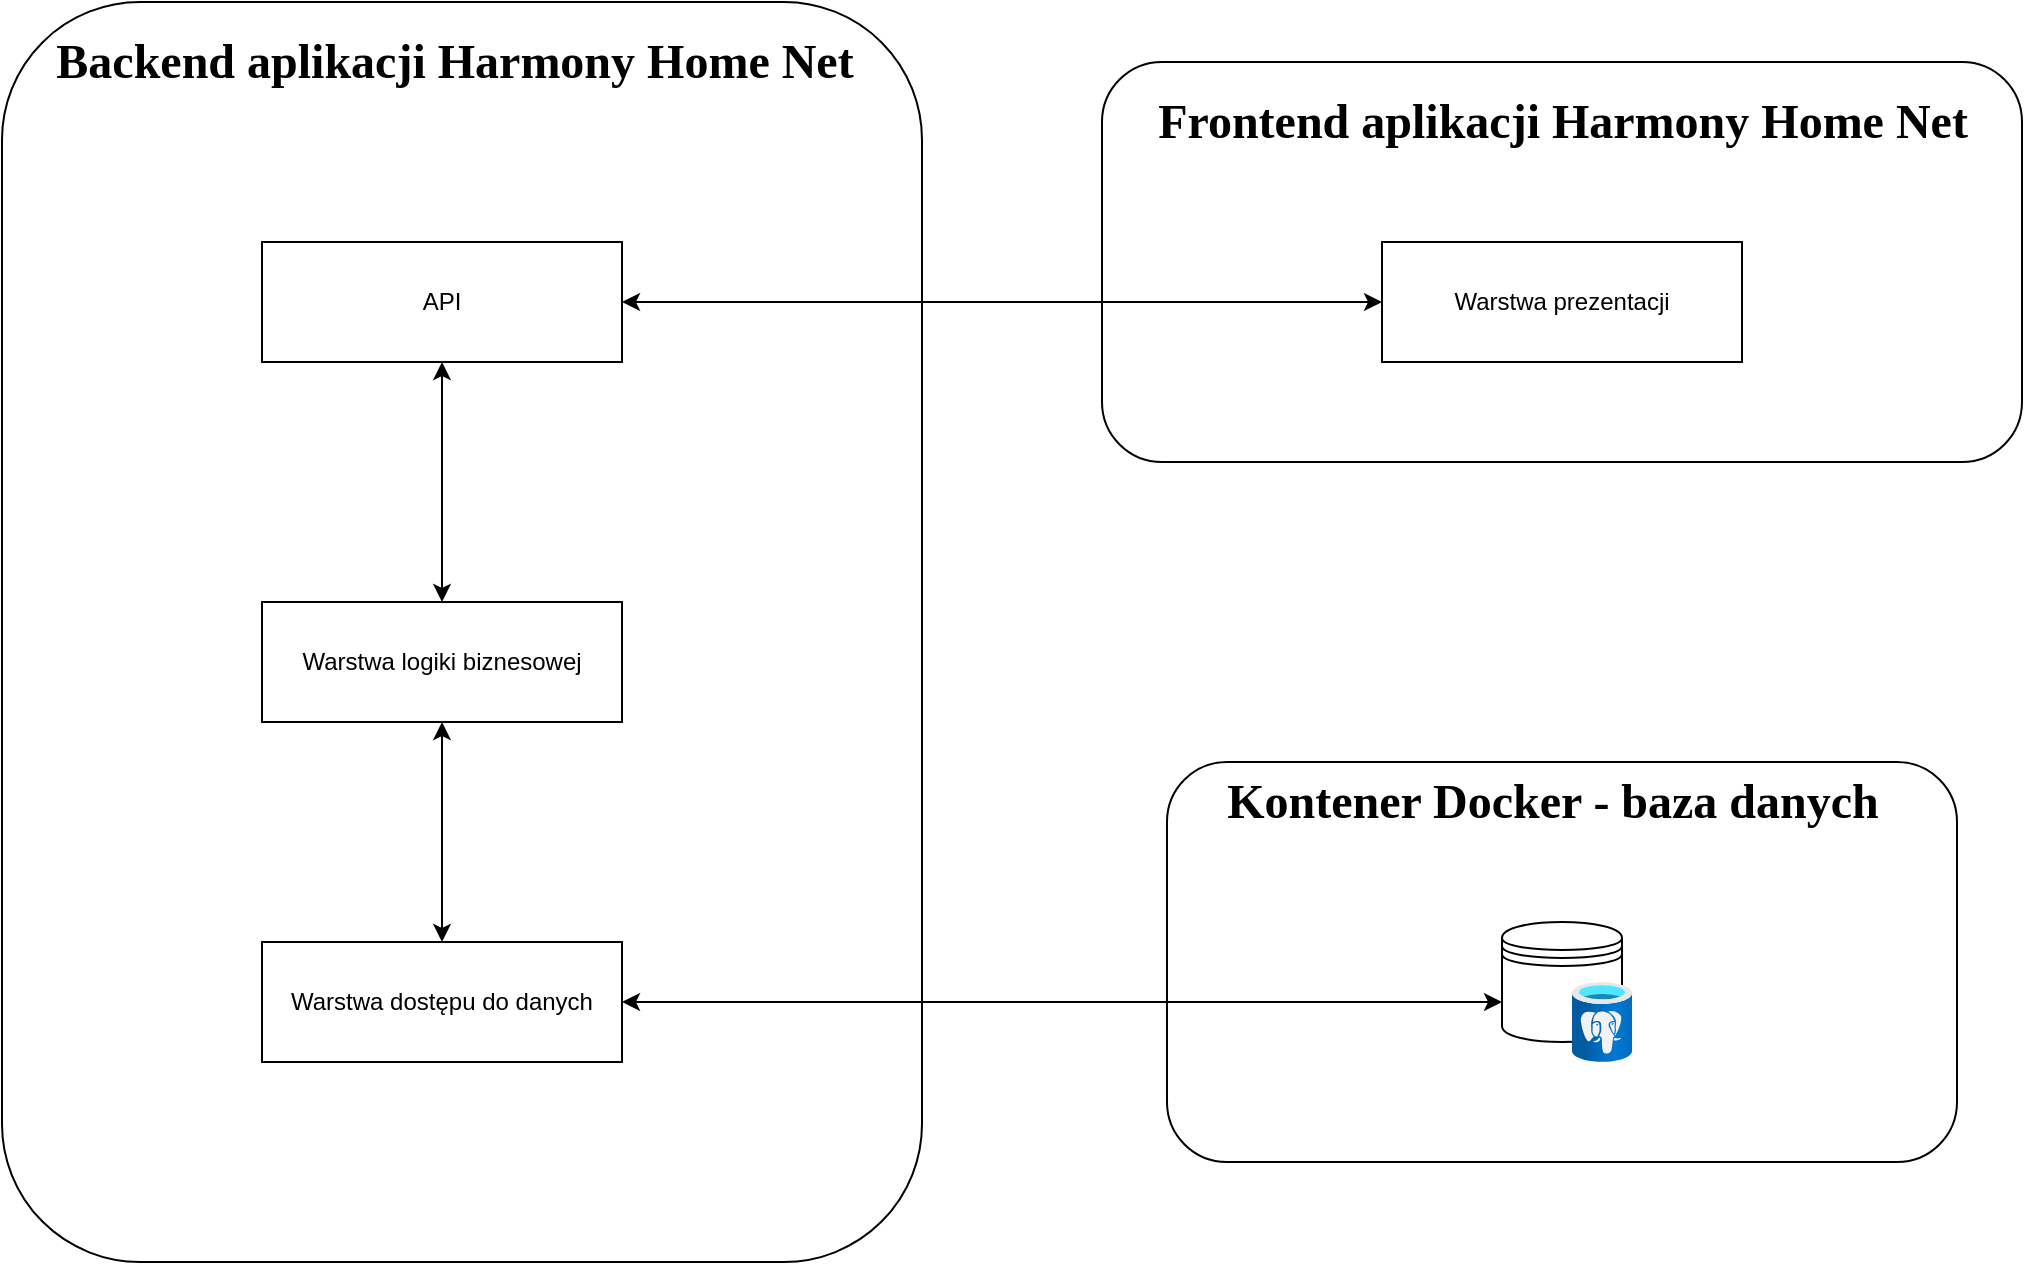 <mxfile version="24.7.12">
  <diagram name="Page-1" id="5f0bae14-7c28-e335-631c-24af17079c00">
    <mxGraphModel dx="2954" dy="1132" grid="1" gridSize="10" guides="1" tooltips="1" connect="1" arrows="1" fold="1" page="1" pageScale="1" pageWidth="1100" pageHeight="850" background="none" math="0" shadow="0">
      <root>
        <mxCell id="0" />
        <mxCell id="1" parent="0" />
        <mxCell id="gY4HQTh1pNE1RITPi49o-1" value="" style="rounded=1;whiteSpace=wrap;html=1;strokeColor=default;gradientColor=none;fillColor=none;" vertex="1" parent="1">
          <mxGeometry x="310" y="30" width="460" height="630" as="geometry" />
        </mxCell>
        <mxCell id="gY4HQTh1pNE1RITPi49o-2" value="Backend aplikacji Harmony Home Net" style="text;strokeColor=none;fillColor=none;html=1;fontSize=24;fontStyle=1;verticalAlign=middle;align=center;fontFamily=Garamond;" vertex="1" parent="1">
          <mxGeometry x="361" y="50" width="350" height="20" as="geometry" />
        </mxCell>
        <mxCell id="gY4HQTh1pNE1RITPi49o-4" value="API" style="rounded=0;whiteSpace=wrap;html=1;" vertex="1" parent="1">
          <mxGeometry x="440" y="150" width="180" height="60" as="geometry" />
        </mxCell>
        <mxCell id="gY4HQTh1pNE1RITPi49o-5" value="Warstwa logiki biznesowej" style="rounded=0;whiteSpace=wrap;html=1;" vertex="1" parent="1">
          <mxGeometry x="440" y="330" width="180" height="60" as="geometry" />
        </mxCell>
        <mxCell id="gY4HQTh1pNE1RITPi49o-6" value="Warstwa dostępu do danych" style="rounded=0;whiteSpace=wrap;html=1;fontFamily=Helvetica;" vertex="1" parent="1">
          <mxGeometry x="440" y="500" width="180" height="60" as="geometry" />
        </mxCell>
        <mxCell id="gY4HQTh1pNE1RITPi49o-7" value="" style="endArrow=classic;startArrow=classic;html=1;rounded=0;entryX=0.5;entryY=1;entryDx=0;entryDy=0;" edge="1" parent="1" source="gY4HQTh1pNE1RITPi49o-6" target="gY4HQTh1pNE1RITPi49o-5">
          <mxGeometry width="50" height="50" relative="1" as="geometry">
            <mxPoint x="520" y="360" as="sourcePoint" />
            <mxPoint x="520" y="320" as="targetPoint" />
          </mxGeometry>
        </mxCell>
        <mxCell id="gY4HQTh1pNE1RITPi49o-8" value="" style="endArrow=classic;startArrow=classic;html=1;rounded=0;entryX=0.5;entryY=1;entryDx=0;entryDy=0;exitX=0.5;exitY=0;exitDx=0;exitDy=0;" edge="1" parent="1" source="gY4HQTh1pNE1RITPi49o-5" target="gY4HQTh1pNE1RITPi49o-4">
          <mxGeometry width="50" height="50" relative="1" as="geometry">
            <mxPoint x="520" y="360" as="sourcePoint" />
            <mxPoint x="570" y="310" as="targetPoint" />
          </mxGeometry>
        </mxCell>
        <mxCell id="gY4HQTh1pNE1RITPi49o-9" value="" style="rounded=1;whiteSpace=wrap;html=1;strokeColor=default;gradientColor=none;fillColor=none;" vertex="1" parent="1">
          <mxGeometry x="860" y="60" width="460" height="200" as="geometry" />
        </mxCell>
        <mxCell id="gY4HQTh1pNE1RITPi49o-10" value="Frontend aplikacji Harmony Home Net" style="text;strokeColor=none;fillColor=none;html=1;fontSize=24;fontStyle=1;verticalAlign=middle;align=center;fontFamily=Garamond;" vertex="1" parent="1">
          <mxGeometry x="1040" y="70" width="100" height="40" as="geometry" />
        </mxCell>
        <mxCell id="gY4HQTh1pNE1RITPi49o-11" value="Warstwa prezentacji" style="rounded=0;whiteSpace=wrap;html=1;" vertex="1" parent="1">
          <mxGeometry x="1000" y="150" width="180" height="60" as="geometry" />
        </mxCell>
        <mxCell id="gY4HQTh1pNE1RITPi49o-12" value="" style="endArrow=classic;startArrow=classic;html=1;rounded=0;entryX=0;entryY=0.5;entryDx=0;entryDy=0;exitX=1;exitY=0.5;exitDx=0;exitDy=0;" edge="1" parent="1" source="gY4HQTh1pNE1RITPi49o-4" target="gY4HQTh1pNE1RITPi49o-11">
          <mxGeometry width="50" height="50" relative="1" as="geometry">
            <mxPoint x="520" y="360" as="sourcePoint" />
            <mxPoint x="570" y="310" as="targetPoint" />
          </mxGeometry>
        </mxCell>
        <mxCell id="gY4HQTh1pNE1RITPi49o-16" value="Kontener Docker - baza danych" style="text;strokeColor=none;fillColor=none;html=1;fontSize=24;fontStyle=1;verticalAlign=middle;align=center;fontFamily=Garamond;" vertex="1" parent="1">
          <mxGeometry x="1035" y="410" width="100" height="40" as="geometry" />
        </mxCell>
        <mxCell id="gY4HQTh1pNE1RITPi49o-17" value="" style="rounded=1;whiteSpace=wrap;html=1;fillColor=none;" vertex="1" parent="1">
          <mxGeometry x="892.5" y="410" width="395" height="200" as="geometry" />
        </mxCell>
        <mxCell id="gY4HQTh1pNE1RITPi49o-18" value="" style="shape=datastore;whiteSpace=wrap;html=1;" vertex="1" parent="1">
          <mxGeometry x="1060" y="490" width="60" height="60" as="geometry" />
        </mxCell>
        <mxCell id="gY4HQTh1pNE1RITPi49o-19" value="" style="image;aspect=fixed;html=1;points=[];align=center;fontSize=12;image=img/lib/azure2/databases/Azure_Database_PostgreSQL_Server.svg;" vertex="1" parent="1">
          <mxGeometry x="1095" y="520" width="30" height="40" as="geometry" />
        </mxCell>
        <mxCell id="gY4HQTh1pNE1RITPi49o-20" value="" style="endArrow=classic;startArrow=classic;html=1;rounded=0;exitX=1;exitY=0.5;exitDx=0;exitDy=0;" edge="1" parent="1" source="gY4HQTh1pNE1RITPi49o-6">
          <mxGeometry width="50" height="50" relative="1" as="geometry">
            <mxPoint x="520" y="360" as="sourcePoint" />
            <mxPoint x="1060" y="530" as="targetPoint" />
          </mxGeometry>
        </mxCell>
      </root>
    </mxGraphModel>
  </diagram>
</mxfile>
